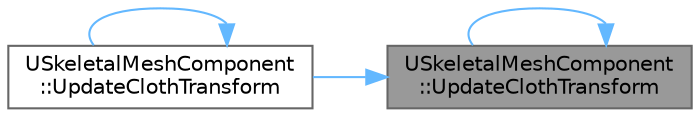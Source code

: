 digraph "USkeletalMeshComponent::UpdateClothTransform"
{
 // INTERACTIVE_SVG=YES
 // LATEX_PDF_SIZE
  bgcolor="transparent";
  edge [fontname=Helvetica,fontsize=10,labelfontname=Helvetica,labelfontsize=10];
  node [fontname=Helvetica,fontsize=10,shape=box,height=0.2,width=0.4];
  rankdir="RL";
  Node1 [id="Node000001",label="USkeletalMeshComponent\l::UpdateClothTransform",height=0.2,width=0.4,color="gray40", fillcolor="grey60", style="filled", fontcolor="black",tooltip="Updates cloth collision outside the cloth asset (environment collision, child collision,..."];
  Node1 -> Node2 [id="edge1_Node000001_Node000002",dir="back",color="steelblue1",style="solid",tooltip=" "];
  Node2 [id="Node000002",label="USkeletalMeshComponent\l::UpdateClothTransform",height=0.2,width=0.4,color="grey40", fillcolor="white", style="filled",URL="$d2/d04/classUSkeletalMeshComponent.html#aedaf8d56f52ffe9a8f6f443837314464",tooltip="Set the cloth transform update to trigger with no teleport option."];
  Node2 -> Node2 [id="edge2_Node000002_Node000002",dir="back",color="steelblue1",style="solid",tooltip=" "];
  Node1 -> Node1 [id="edge3_Node000001_Node000001",dir="back",color="steelblue1",style="solid",tooltip=" "];
}
